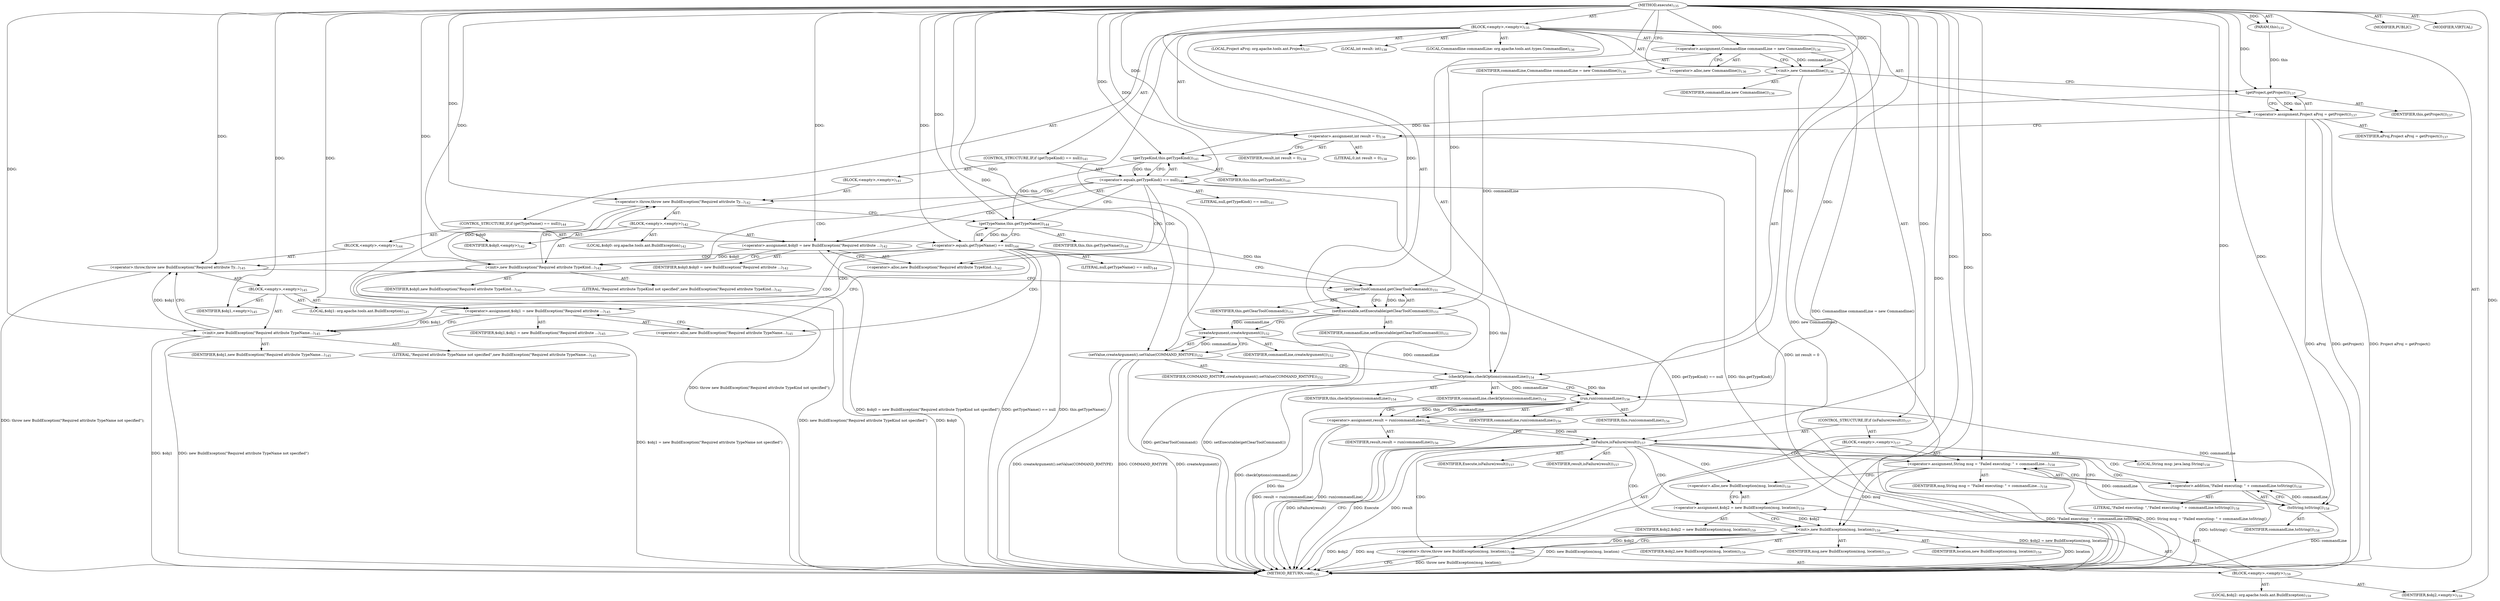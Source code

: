 digraph "execute" {  
"111669149696" [label = <(METHOD,execute)<SUB>135</SUB>> ]
"115964116992" [label = <(PARAM,this)<SUB>135</SUB>> ]
"25769803776" [label = <(BLOCK,&lt;empty&gt;,&lt;empty&gt;)<SUB>135</SUB>> ]
"94489280512" [label = <(LOCAL,Commandline commandLine: org.apache.tools.ant.types.Commandline)<SUB>136</SUB>> ]
"30064771072" [label = <(&lt;operator&gt;.assignment,Commandline commandLine = new Commandline())<SUB>136</SUB>> ]
"68719476757" [label = <(IDENTIFIER,commandLine,Commandline commandLine = new Commandline())<SUB>136</SUB>> ]
"30064771073" [label = <(&lt;operator&gt;.alloc,new Commandline())<SUB>136</SUB>> ]
"30064771074" [label = <(&lt;init&gt;,new Commandline())<SUB>136</SUB>> ]
"68719476758" [label = <(IDENTIFIER,commandLine,new Commandline())<SUB>136</SUB>> ]
"94489280513" [label = <(LOCAL,Project aProj: org.apache.tools.ant.Project)<SUB>137</SUB>> ]
"30064771075" [label = <(&lt;operator&gt;.assignment,Project aProj = getProject())<SUB>137</SUB>> ]
"68719476759" [label = <(IDENTIFIER,aProj,Project aProj = getProject())<SUB>137</SUB>> ]
"30064771076" [label = <(getProject,getProject())<SUB>137</SUB>> ]
"68719476736" [label = <(IDENTIFIER,this,getProject())<SUB>137</SUB>> ]
"94489280514" [label = <(LOCAL,int result: int)<SUB>138</SUB>> ]
"30064771077" [label = <(&lt;operator&gt;.assignment,int result = 0)<SUB>138</SUB>> ]
"68719476760" [label = <(IDENTIFIER,result,int result = 0)<SUB>138</SUB>> ]
"90194313216" [label = <(LITERAL,0,int result = 0)<SUB>138</SUB>> ]
"47244640256" [label = <(CONTROL_STRUCTURE,IF,if (getTypeKind() == null))<SUB>141</SUB>> ]
"30064771078" [label = <(&lt;operator&gt;.equals,getTypeKind() == null)<SUB>141</SUB>> ]
"30064771079" [label = <(getTypeKind,this.getTypeKind())<SUB>141</SUB>> ]
"68719476737" [label = <(IDENTIFIER,this,this.getTypeKind())<SUB>141</SUB>> ]
"90194313217" [label = <(LITERAL,null,getTypeKind() == null)<SUB>141</SUB>> ]
"25769803777" [label = <(BLOCK,&lt;empty&gt;,&lt;empty&gt;)<SUB>141</SUB>> ]
"30064771080" [label = <(&lt;operator&gt;.throw,throw new BuildException(&quot;Required attribute Ty...)<SUB>142</SUB>> ]
"25769803778" [label = <(BLOCK,&lt;empty&gt;,&lt;empty&gt;)<SUB>142</SUB>> ]
"94489280515" [label = <(LOCAL,$obj0: org.apache.tools.ant.BuildException)<SUB>142</SUB>> ]
"30064771081" [label = <(&lt;operator&gt;.assignment,$obj0 = new BuildException(&quot;Required attribute ...)<SUB>142</SUB>> ]
"68719476761" [label = <(IDENTIFIER,$obj0,$obj0 = new BuildException(&quot;Required attribute ...)<SUB>142</SUB>> ]
"30064771082" [label = <(&lt;operator&gt;.alloc,new BuildException(&quot;Required attribute TypeKind...)<SUB>142</SUB>> ]
"30064771083" [label = <(&lt;init&gt;,new BuildException(&quot;Required attribute TypeKind...)<SUB>142</SUB>> ]
"68719476762" [label = <(IDENTIFIER,$obj0,new BuildException(&quot;Required attribute TypeKind...)<SUB>142</SUB>> ]
"90194313218" [label = <(LITERAL,&quot;Required attribute TypeKind not specified&quot;,new BuildException(&quot;Required attribute TypeKind...)<SUB>142</SUB>> ]
"68719476763" [label = <(IDENTIFIER,$obj0,&lt;empty&gt;)<SUB>142</SUB>> ]
"47244640257" [label = <(CONTROL_STRUCTURE,IF,if (getTypeName() == null))<SUB>144</SUB>> ]
"30064771084" [label = <(&lt;operator&gt;.equals,getTypeName() == null)<SUB>144</SUB>> ]
"30064771085" [label = <(getTypeName,this.getTypeName())<SUB>144</SUB>> ]
"68719476738" [label = <(IDENTIFIER,this,this.getTypeName())<SUB>144</SUB>> ]
"90194313219" [label = <(LITERAL,null,getTypeName() == null)<SUB>144</SUB>> ]
"25769803779" [label = <(BLOCK,&lt;empty&gt;,&lt;empty&gt;)<SUB>144</SUB>> ]
"30064771086" [label = <(&lt;operator&gt;.throw,throw new BuildException(&quot;Required attribute Ty...)<SUB>145</SUB>> ]
"25769803780" [label = <(BLOCK,&lt;empty&gt;,&lt;empty&gt;)<SUB>145</SUB>> ]
"94489280516" [label = <(LOCAL,$obj1: org.apache.tools.ant.BuildException)<SUB>145</SUB>> ]
"30064771087" [label = <(&lt;operator&gt;.assignment,$obj1 = new BuildException(&quot;Required attribute ...)<SUB>145</SUB>> ]
"68719476764" [label = <(IDENTIFIER,$obj1,$obj1 = new BuildException(&quot;Required attribute ...)<SUB>145</SUB>> ]
"30064771088" [label = <(&lt;operator&gt;.alloc,new BuildException(&quot;Required attribute TypeName...)<SUB>145</SUB>> ]
"30064771089" [label = <(&lt;init&gt;,new BuildException(&quot;Required attribute TypeName...)<SUB>145</SUB>> ]
"68719476765" [label = <(IDENTIFIER,$obj1,new BuildException(&quot;Required attribute TypeName...)<SUB>145</SUB>> ]
"90194313220" [label = <(LITERAL,&quot;Required attribute TypeName not specified&quot;,new BuildException(&quot;Required attribute TypeName...)<SUB>145</SUB>> ]
"68719476766" [label = <(IDENTIFIER,$obj1,&lt;empty&gt;)<SUB>145</SUB>> ]
"30064771090" [label = <(setExecutable,setExecutable(getClearToolCommand()))<SUB>151</SUB>> ]
"68719476767" [label = <(IDENTIFIER,commandLine,setExecutable(getClearToolCommand()))<SUB>151</SUB>> ]
"30064771091" [label = <(getClearToolCommand,getClearToolCommand())<SUB>151</SUB>> ]
"68719476739" [label = <(IDENTIFIER,this,getClearToolCommand())<SUB>151</SUB>> ]
"30064771092" [label = <(setValue,createArgument().setValue(COMMAND_RMTYPE))<SUB>152</SUB>> ]
"30064771093" [label = <(createArgument,createArgument())<SUB>152</SUB>> ]
"68719476768" [label = <(IDENTIFIER,commandLine,createArgument())<SUB>152</SUB>> ]
"68719476769" [label = <(IDENTIFIER,COMMAND_RMTYPE,createArgument().setValue(COMMAND_RMTYPE))<SUB>152</SUB>> ]
"30064771094" [label = <(checkOptions,checkOptions(commandLine))<SUB>154</SUB>> ]
"68719476740" [label = <(IDENTIFIER,this,checkOptions(commandLine))<SUB>154</SUB>> ]
"68719476770" [label = <(IDENTIFIER,commandLine,checkOptions(commandLine))<SUB>154</SUB>> ]
"30064771095" [label = <(&lt;operator&gt;.assignment,result = run(commandLine))<SUB>156</SUB>> ]
"68719476771" [label = <(IDENTIFIER,result,result = run(commandLine))<SUB>156</SUB>> ]
"30064771096" [label = <(run,run(commandLine))<SUB>156</SUB>> ]
"68719476741" [label = <(IDENTIFIER,this,run(commandLine))<SUB>156</SUB>> ]
"68719476772" [label = <(IDENTIFIER,commandLine,run(commandLine))<SUB>156</SUB>> ]
"47244640258" [label = <(CONTROL_STRUCTURE,IF,if (isFailure(result)))<SUB>157</SUB>> ]
"30064771097" [label = <(isFailure,isFailure(result))<SUB>157</SUB>> ]
"68719476773" [label = <(IDENTIFIER,Execute,isFailure(result))<SUB>157</SUB>> ]
"68719476774" [label = <(IDENTIFIER,result,isFailure(result))<SUB>157</SUB>> ]
"25769803781" [label = <(BLOCK,&lt;empty&gt;,&lt;empty&gt;)<SUB>157</SUB>> ]
"94489280517" [label = <(LOCAL,String msg: java.lang.String)<SUB>158</SUB>> ]
"30064771098" [label = <(&lt;operator&gt;.assignment,String msg = &quot;Failed executing: &quot; + commandLine...)<SUB>158</SUB>> ]
"68719476775" [label = <(IDENTIFIER,msg,String msg = &quot;Failed executing: &quot; + commandLine...)<SUB>158</SUB>> ]
"30064771099" [label = <(&lt;operator&gt;.addition,&quot;Failed executing: &quot; + commandLine.toString())<SUB>158</SUB>> ]
"90194313221" [label = <(LITERAL,&quot;Failed executing: &quot;,&quot;Failed executing: &quot; + commandLine.toString())<SUB>158</SUB>> ]
"30064771100" [label = <(toString,toString())<SUB>158</SUB>> ]
"68719476776" [label = <(IDENTIFIER,commandLine,toString())<SUB>158</SUB>> ]
"30064771101" [label = <(&lt;operator&gt;.throw,throw new BuildException(msg, location);)<SUB>159</SUB>> ]
"25769803782" [label = <(BLOCK,&lt;empty&gt;,&lt;empty&gt;)<SUB>159</SUB>> ]
"94489280518" [label = <(LOCAL,$obj2: org.apache.tools.ant.BuildException)<SUB>159</SUB>> ]
"30064771102" [label = <(&lt;operator&gt;.assignment,$obj2 = new BuildException(msg, location))<SUB>159</SUB>> ]
"68719476777" [label = <(IDENTIFIER,$obj2,$obj2 = new BuildException(msg, location))<SUB>159</SUB>> ]
"30064771103" [label = <(&lt;operator&gt;.alloc,new BuildException(msg, location))<SUB>159</SUB>> ]
"30064771104" [label = <(&lt;init&gt;,new BuildException(msg, location))<SUB>159</SUB>> ]
"68719476778" [label = <(IDENTIFIER,$obj2,new BuildException(msg, location))<SUB>159</SUB>> ]
"68719476779" [label = <(IDENTIFIER,msg,new BuildException(msg, location))<SUB>159</SUB>> ]
"68719476780" [label = <(IDENTIFIER,location,new BuildException(msg, location))<SUB>159</SUB>> ]
"68719476781" [label = <(IDENTIFIER,$obj2,&lt;empty&gt;)<SUB>159</SUB>> ]
"133143986183" [label = <(MODIFIER,PUBLIC)> ]
"133143986184" [label = <(MODIFIER,VIRTUAL)> ]
"128849018880" [label = <(METHOD_RETURN,void)<SUB>135</SUB>> ]
  "111669149696" -> "115964116992"  [ label = "AST: "] 
  "111669149696" -> "25769803776"  [ label = "AST: "] 
  "111669149696" -> "133143986183"  [ label = "AST: "] 
  "111669149696" -> "133143986184"  [ label = "AST: "] 
  "111669149696" -> "128849018880"  [ label = "AST: "] 
  "25769803776" -> "94489280512"  [ label = "AST: "] 
  "25769803776" -> "30064771072"  [ label = "AST: "] 
  "25769803776" -> "30064771074"  [ label = "AST: "] 
  "25769803776" -> "94489280513"  [ label = "AST: "] 
  "25769803776" -> "30064771075"  [ label = "AST: "] 
  "25769803776" -> "94489280514"  [ label = "AST: "] 
  "25769803776" -> "30064771077"  [ label = "AST: "] 
  "25769803776" -> "47244640256"  [ label = "AST: "] 
  "25769803776" -> "47244640257"  [ label = "AST: "] 
  "25769803776" -> "30064771090"  [ label = "AST: "] 
  "25769803776" -> "30064771092"  [ label = "AST: "] 
  "25769803776" -> "30064771094"  [ label = "AST: "] 
  "25769803776" -> "30064771095"  [ label = "AST: "] 
  "25769803776" -> "47244640258"  [ label = "AST: "] 
  "30064771072" -> "68719476757"  [ label = "AST: "] 
  "30064771072" -> "30064771073"  [ label = "AST: "] 
  "30064771074" -> "68719476758"  [ label = "AST: "] 
  "30064771075" -> "68719476759"  [ label = "AST: "] 
  "30064771075" -> "30064771076"  [ label = "AST: "] 
  "30064771076" -> "68719476736"  [ label = "AST: "] 
  "30064771077" -> "68719476760"  [ label = "AST: "] 
  "30064771077" -> "90194313216"  [ label = "AST: "] 
  "47244640256" -> "30064771078"  [ label = "AST: "] 
  "47244640256" -> "25769803777"  [ label = "AST: "] 
  "30064771078" -> "30064771079"  [ label = "AST: "] 
  "30064771078" -> "90194313217"  [ label = "AST: "] 
  "30064771079" -> "68719476737"  [ label = "AST: "] 
  "25769803777" -> "30064771080"  [ label = "AST: "] 
  "30064771080" -> "25769803778"  [ label = "AST: "] 
  "25769803778" -> "94489280515"  [ label = "AST: "] 
  "25769803778" -> "30064771081"  [ label = "AST: "] 
  "25769803778" -> "30064771083"  [ label = "AST: "] 
  "25769803778" -> "68719476763"  [ label = "AST: "] 
  "30064771081" -> "68719476761"  [ label = "AST: "] 
  "30064771081" -> "30064771082"  [ label = "AST: "] 
  "30064771083" -> "68719476762"  [ label = "AST: "] 
  "30064771083" -> "90194313218"  [ label = "AST: "] 
  "47244640257" -> "30064771084"  [ label = "AST: "] 
  "47244640257" -> "25769803779"  [ label = "AST: "] 
  "30064771084" -> "30064771085"  [ label = "AST: "] 
  "30064771084" -> "90194313219"  [ label = "AST: "] 
  "30064771085" -> "68719476738"  [ label = "AST: "] 
  "25769803779" -> "30064771086"  [ label = "AST: "] 
  "30064771086" -> "25769803780"  [ label = "AST: "] 
  "25769803780" -> "94489280516"  [ label = "AST: "] 
  "25769803780" -> "30064771087"  [ label = "AST: "] 
  "25769803780" -> "30064771089"  [ label = "AST: "] 
  "25769803780" -> "68719476766"  [ label = "AST: "] 
  "30064771087" -> "68719476764"  [ label = "AST: "] 
  "30064771087" -> "30064771088"  [ label = "AST: "] 
  "30064771089" -> "68719476765"  [ label = "AST: "] 
  "30064771089" -> "90194313220"  [ label = "AST: "] 
  "30064771090" -> "68719476767"  [ label = "AST: "] 
  "30064771090" -> "30064771091"  [ label = "AST: "] 
  "30064771091" -> "68719476739"  [ label = "AST: "] 
  "30064771092" -> "30064771093"  [ label = "AST: "] 
  "30064771092" -> "68719476769"  [ label = "AST: "] 
  "30064771093" -> "68719476768"  [ label = "AST: "] 
  "30064771094" -> "68719476740"  [ label = "AST: "] 
  "30064771094" -> "68719476770"  [ label = "AST: "] 
  "30064771095" -> "68719476771"  [ label = "AST: "] 
  "30064771095" -> "30064771096"  [ label = "AST: "] 
  "30064771096" -> "68719476741"  [ label = "AST: "] 
  "30064771096" -> "68719476772"  [ label = "AST: "] 
  "47244640258" -> "30064771097"  [ label = "AST: "] 
  "47244640258" -> "25769803781"  [ label = "AST: "] 
  "30064771097" -> "68719476773"  [ label = "AST: "] 
  "30064771097" -> "68719476774"  [ label = "AST: "] 
  "25769803781" -> "94489280517"  [ label = "AST: "] 
  "25769803781" -> "30064771098"  [ label = "AST: "] 
  "25769803781" -> "30064771101"  [ label = "AST: "] 
  "30064771098" -> "68719476775"  [ label = "AST: "] 
  "30064771098" -> "30064771099"  [ label = "AST: "] 
  "30064771099" -> "90194313221"  [ label = "AST: "] 
  "30064771099" -> "30064771100"  [ label = "AST: "] 
  "30064771100" -> "68719476776"  [ label = "AST: "] 
  "30064771101" -> "25769803782"  [ label = "AST: "] 
  "25769803782" -> "94489280518"  [ label = "AST: "] 
  "25769803782" -> "30064771102"  [ label = "AST: "] 
  "25769803782" -> "30064771104"  [ label = "AST: "] 
  "25769803782" -> "68719476781"  [ label = "AST: "] 
  "30064771102" -> "68719476777"  [ label = "AST: "] 
  "30064771102" -> "30064771103"  [ label = "AST: "] 
  "30064771104" -> "68719476778"  [ label = "AST: "] 
  "30064771104" -> "68719476779"  [ label = "AST: "] 
  "30064771104" -> "68719476780"  [ label = "AST: "] 
  "30064771072" -> "30064771074"  [ label = "CFG: "] 
  "30064771074" -> "30064771076"  [ label = "CFG: "] 
  "30064771075" -> "30064771077"  [ label = "CFG: "] 
  "30064771077" -> "30064771079"  [ label = "CFG: "] 
  "30064771090" -> "30064771093"  [ label = "CFG: "] 
  "30064771092" -> "30064771094"  [ label = "CFG: "] 
  "30064771094" -> "30064771096"  [ label = "CFG: "] 
  "30064771095" -> "30064771097"  [ label = "CFG: "] 
  "30064771073" -> "30064771072"  [ label = "CFG: "] 
  "30064771076" -> "30064771075"  [ label = "CFG: "] 
  "30064771078" -> "30064771082"  [ label = "CFG: "] 
  "30064771078" -> "30064771085"  [ label = "CFG: "] 
  "30064771084" -> "30064771088"  [ label = "CFG: "] 
  "30064771084" -> "30064771091"  [ label = "CFG: "] 
  "30064771091" -> "30064771090"  [ label = "CFG: "] 
  "30064771093" -> "30064771092"  [ label = "CFG: "] 
  "30064771096" -> "30064771095"  [ label = "CFG: "] 
  "30064771097" -> "128849018880"  [ label = "CFG: "] 
  "30064771097" -> "30064771100"  [ label = "CFG: "] 
  "30064771079" -> "30064771078"  [ label = "CFG: "] 
  "30064771080" -> "30064771085"  [ label = "CFG: "] 
  "30064771085" -> "30064771084"  [ label = "CFG: "] 
  "30064771086" -> "30064771091"  [ label = "CFG: "] 
  "30064771098" -> "30064771103"  [ label = "CFG: "] 
  "30064771101" -> "128849018880"  [ label = "CFG: "] 
  "30064771099" -> "30064771098"  [ label = "CFG: "] 
  "30064771081" -> "30064771083"  [ label = "CFG: "] 
  "30064771083" -> "30064771080"  [ label = "CFG: "] 
  "30064771087" -> "30064771089"  [ label = "CFG: "] 
  "30064771089" -> "30064771086"  [ label = "CFG: "] 
  "30064771100" -> "30064771099"  [ label = "CFG: "] 
  "30064771102" -> "30064771104"  [ label = "CFG: "] 
  "30064771104" -> "30064771101"  [ label = "CFG: "] 
  "30064771082" -> "30064771081"  [ label = "CFG: "] 
  "30064771088" -> "30064771087"  [ label = "CFG: "] 
  "30064771103" -> "30064771102"  [ label = "CFG: "] 
  "111669149696" -> "30064771073"  [ label = "CFG: "] 
  "30064771072" -> "128849018880"  [ label = "DDG: Commandline commandLine = new Commandline()"] 
  "30064771074" -> "128849018880"  [ label = "DDG: new Commandline()"] 
  "30064771075" -> "128849018880"  [ label = "DDG: aProj"] 
  "30064771075" -> "128849018880"  [ label = "DDG: getProject()"] 
  "30064771075" -> "128849018880"  [ label = "DDG: Project aProj = getProject()"] 
  "30064771077" -> "128849018880"  [ label = "DDG: int result = 0"] 
  "30064771078" -> "128849018880"  [ label = "DDG: this.getTypeKind()"] 
  "30064771078" -> "128849018880"  [ label = "DDG: getTypeKind() == null"] 
  "30064771081" -> "128849018880"  [ label = "DDG: $obj0 = new BuildException(&quot;Required attribute TypeKind not specified&quot;)"] 
  "30064771083" -> "128849018880"  [ label = "DDG: $obj0"] 
  "30064771083" -> "128849018880"  [ label = "DDG: new BuildException(&quot;Required attribute TypeKind not specified&quot;)"] 
  "30064771080" -> "128849018880"  [ label = "DDG: throw new BuildException(&quot;Required attribute TypeKind not specified&quot;);"] 
  "30064771084" -> "128849018880"  [ label = "DDG: this.getTypeName()"] 
  "30064771084" -> "128849018880"  [ label = "DDG: getTypeName() == null"] 
  "30064771087" -> "128849018880"  [ label = "DDG: $obj1 = new BuildException(&quot;Required attribute TypeName not specified&quot;)"] 
  "30064771089" -> "128849018880"  [ label = "DDG: $obj1"] 
  "30064771089" -> "128849018880"  [ label = "DDG: new BuildException(&quot;Required attribute TypeName not specified&quot;)"] 
  "30064771086" -> "128849018880"  [ label = "DDG: throw new BuildException(&quot;Required attribute TypeName not specified&quot;);"] 
  "30064771090" -> "128849018880"  [ label = "DDG: getClearToolCommand()"] 
  "30064771090" -> "128849018880"  [ label = "DDG: setExecutable(getClearToolCommand())"] 
  "30064771092" -> "128849018880"  [ label = "DDG: createArgument()"] 
  "30064771092" -> "128849018880"  [ label = "DDG: createArgument().setValue(COMMAND_RMTYPE)"] 
  "30064771094" -> "128849018880"  [ label = "DDG: checkOptions(commandLine)"] 
  "30064771096" -> "128849018880"  [ label = "DDG: this"] 
  "30064771095" -> "128849018880"  [ label = "DDG: run(commandLine)"] 
  "30064771095" -> "128849018880"  [ label = "DDG: result = run(commandLine)"] 
  "30064771097" -> "128849018880"  [ label = "DDG: result"] 
  "30064771097" -> "128849018880"  [ label = "DDG: isFailure(result)"] 
  "30064771100" -> "128849018880"  [ label = "DDG: commandLine"] 
  "30064771099" -> "128849018880"  [ label = "DDG: toString()"] 
  "30064771098" -> "128849018880"  [ label = "DDG: &quot;Failed executing: &quot; + commandLine.toString()"] 
  "30064771098" -> "128849018880"  [ label = "DDG: String msg = &quot;Failed executing: &quot; + commandLine.toString()"] 
  "30064771102" -> "128849018880"  [ label = "DDG: $obj2 = new BuildException(msg, location)"] 
  "30064771104" -> "128849018880"  [ label = "DDG: $obj2"] 
  "30064771104" -> "128849018880"  [ label = "DDG: msg"] 
  "30064771104" -> "128849018880"  [ label = "DDG: new BuildException(msg, location)"] 
  "30064771101" -> "128849018880"  [ label = "DDG: throw new BuildException(msg, location);"] 
  "30064771104" -> "128849018880"  [ label = "DDG: location"] 
  "30064771097" -> "128849018880"  [ label = "DDG: Execute"] 
  "30064771092" -> "128849018880"  [ label = "DDG: COMMAND_RMTYPE"] 
  "111669149696" -> "115964116992"  [ label = "DDG: "] 
  "111669149696" -> "30064771072"  [ label = "DDG: "] 
  "30064771076" -> "30064771075"  [ label = "DDG: this"] 
  "111669149696" -> "30064771077"  [ label = "DDG: "] 
  "30064771096" -> "30064771095"  [ label = "DDG: this"] 
  "30064771096" -> "30064771095"  [ label = "DDG: commandLine"] 
  "30064771072" -> "30064771074"  [ label = "DDG: commandLine"] 
  "111669149696" -> "30064771074"  [ label = "DDG: "] 
  "30064771074" -> "30064771090"  [ label = "DDG: commandLine"] 
  "111669149696" -> "30064771090"  [ label = "DDG: "] 
  "30064771091" -> "30064771090"  [ label = "DDG: this"] 
  "30064771093" -> "30064771092"  [ label = "DDG: commandLine"] 
  "111669149696" -> "30064771092"  [ label = "DDG: "] 
  "30064771091" -> "30064771094"  [ label = "DDG: this"] 
  "111669149696" -> "30064771094"  [ label = "DDG: "] 
  "30064771093" -> "30064771094"  [ label = "DDG: commandLine"] 
  "115964116992" -> "30064771076"  [ label = "DDG: this"] 
  "111669149696" -> "30064771076"  [ label = "DDG: "] 
  "30064771079" -> "30064771078"  [ label = "DDG: this"] 
  "111669149696" -> "30064771078"  [ label = "DDG: "] 
  "30064771085" -> "30064771084"  [ label = "DDG: this"] 
  "111669149696" -> "30064771084"  [ label = "DDG: "] 
  "30064771085" -> "30064771091"  [ label = "DDG: this"] 
  "111669149696" -> "30064771091"  [ label = "DDG: "] 
  "30064771090" -> "30064771093"  [ label = "DDG: commandLine"] 
  "111669149696" -> "30064771093"  [ label = "DDG: "] 
  "30064771094" -> "30064771096"  [ label = "DDG: this"] 
  "111669149696" -> "30064771096"  [ label = "DDG: "] 
  "30064771094" -> "30064771096"  [ label = "DDG: commandLine"] 
  "111669149696" -> "30064771097"  [ label = "DDG: "] 
  "30064771095" -> "30064771097"  [ label = "DDG: result"] 
  "111669149696" -> "30064771098"  [ label = "DDG: "] 
  "30064771100" -> "30064771098"  [ label = "DDG: commandLine"] 
  "30064771076" -> "30064771079"  [ label = "DDG: this"] 
  "111669149696" -> "30064771079"  [ label = "DDG: "] 
  "30064771083" -> "30064771080"  [ label = "DDG: $obj0"] 
  "111669149696" -> "30064771080"  [ label = "DDG: "] 
  "30064771079" -> "30064771085"  [ label = "DDG: this"] 
  "111669149696" -> "30064771085"  [ label = "DDG: "] 
  "30064771089" -> "30064771086"  [ label = "DDG: $obj1"] 
  "111669149696" -> "30064771086"  [ label = "DDG: "] 
  "30064771104" -> "30064771101"  [ label = "DDG: $obj2"] 
  "111669149696" -> "30064771101"  [ label = "DDG: "] 
  "111669149696" -> "30064771081"  [ label = "DDG: "] 
  "111669149696" -> "68719476763"  [ label = "DDG: "] 
  "111669149696" -> "30064771087"  [ label = "DDG: "] 
  "111669149696" -> "68719476766"  [ label = "DDG: "] 
  "111669149696" -> "30064771099"  [ label = "DDG: "] 
  "30064771100" -> "30064771099"  [ label = "DDG: commandLine"] 
  "111669149696" -> "30064771102"  [ label = "DDG: "] 
  "111669149696" -> "68719476781"  [ label = "DDG: "] 
  "30064771081" -> "30064771083"  [ label = "DDG: $obj0"] 
  "111669149696" -> "30064771083"  [ label = "DDG: "] 
  "30064771087" -> "30064771089"  [ label = "DDG: $obj1"] 
  "111669149696" -> "30064771089"  [ label = "DDG: "] 
  "30064771096" -> "30064771100"  [ label = "DDG: commandLine"] 
  "111669149696" -> "30064771100"  [ label = "DDG: "] 
  "30064771102" -> "30064771104"  [ label = "DDG: $obj2"] 
  "111669149696" -> "30064771104"  [ label = "DDG: "] 
  "30064771098" -> "30064771104"  [ label = "DDG: msg"] 
  "30064771078" -> "30064771082"  [ label = "CDG: "] 
  "30064771078" -> "30064771083"  [ label = "CDG: "] 
  "30064771078" -> "30064771080"  [ label = "CDG: "] 
  "30064771078" -> "30064771081"  [ label = "CDG: "] 
  "30064771084" -> "30064771088"  [ label = "CDG: "] 
  "30064771084" -> "30064771089"  [ label = "CDG: "] 
  "30064771084" -> "30064771086"  [ label = "CDG: "] 
  "30064771084" -> "30064771087"  [ label = "CDG: "] 
  "30064771097" -> "30064771104"  [ label = "CDG: "] 
  "30064771097" -> "30064771098"  [ label = "CDG: "] 
  "30064771097" -> "30064771099"  [ label = "CDG: "] 
  "30064771097" -> "30064771102"  [ label = "CDG: "] 
  "30064771097" -> "30064771103"  [ label = "CDG: "] 
  "30064771097" -> "30064771100"  [ label = "CDG: "] 
  "30064771097" -> "30064771101"  [ label = "CDG: "] 
}
